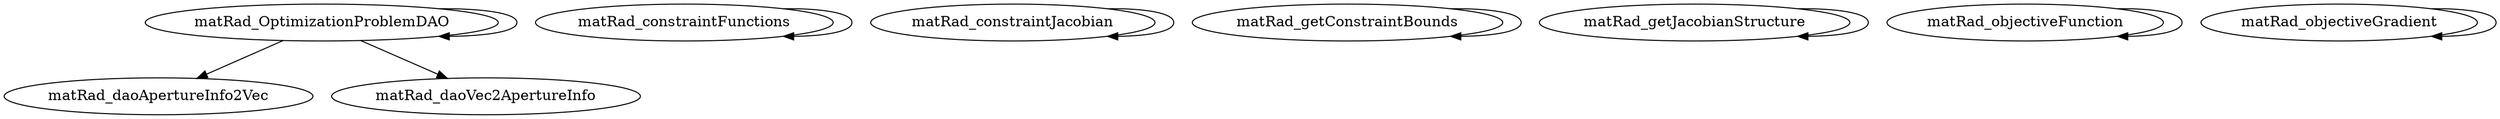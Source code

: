 /* Created by mdot for Matlab */
digraph m2html {
  matRad_OptimizationProblemDAO -> matRad_OptimizationProblemDAO;
  matRad_OptimizationProblemDAO -> matRad_daoApertureInfo2Vec;
  matRad_OptimizationProblemDAO -> matRad_daoVec2ApertureInfo;
  matRad_constraintFunctions -> matRad_constraintFunctions;
  matRad_constraintJacobian -> matRad_constraintJacobian;
  matRad_getConstraintBounds -> matRad_getConstraintBounds;
  matRad_getJacobianStructure -> matRad_getJacobianStructure;
  matRad_objectiveFunction -> matRad_objectiveFunction;
  matRad_objectiveGradient -> matRad_objectiveGradient;

  matRad_OptimizationProblemDAO [URL="matRad_OptimizationProblemDAO.html"];
  matRad_constraintFunctions [URL="matRad_constraintFunctions.html"];
  matRad_constraintJacobian [URL="matRad_constraintJacobian.html"];
  matRad_daoApertureInfo2Vec [URL="matRad_daoApertureInfo2Vec.html"];
  matRad_daoVec2ApertureInfo [URL="matRad_daoVec2ApertureInfo.html"];
  matRad_getConstraintBounds [URL="matRad_getConstraintBounds.html"];
  matRad_getJacobianStructure [URL="matRad_getJacobianStructure.html"];
  matRad_objectiveFunction [URL="matRad_objectiveFunction.html"];
  matRad_objectiveGradient [URL="matRad_objectiveGradient.html"];
}